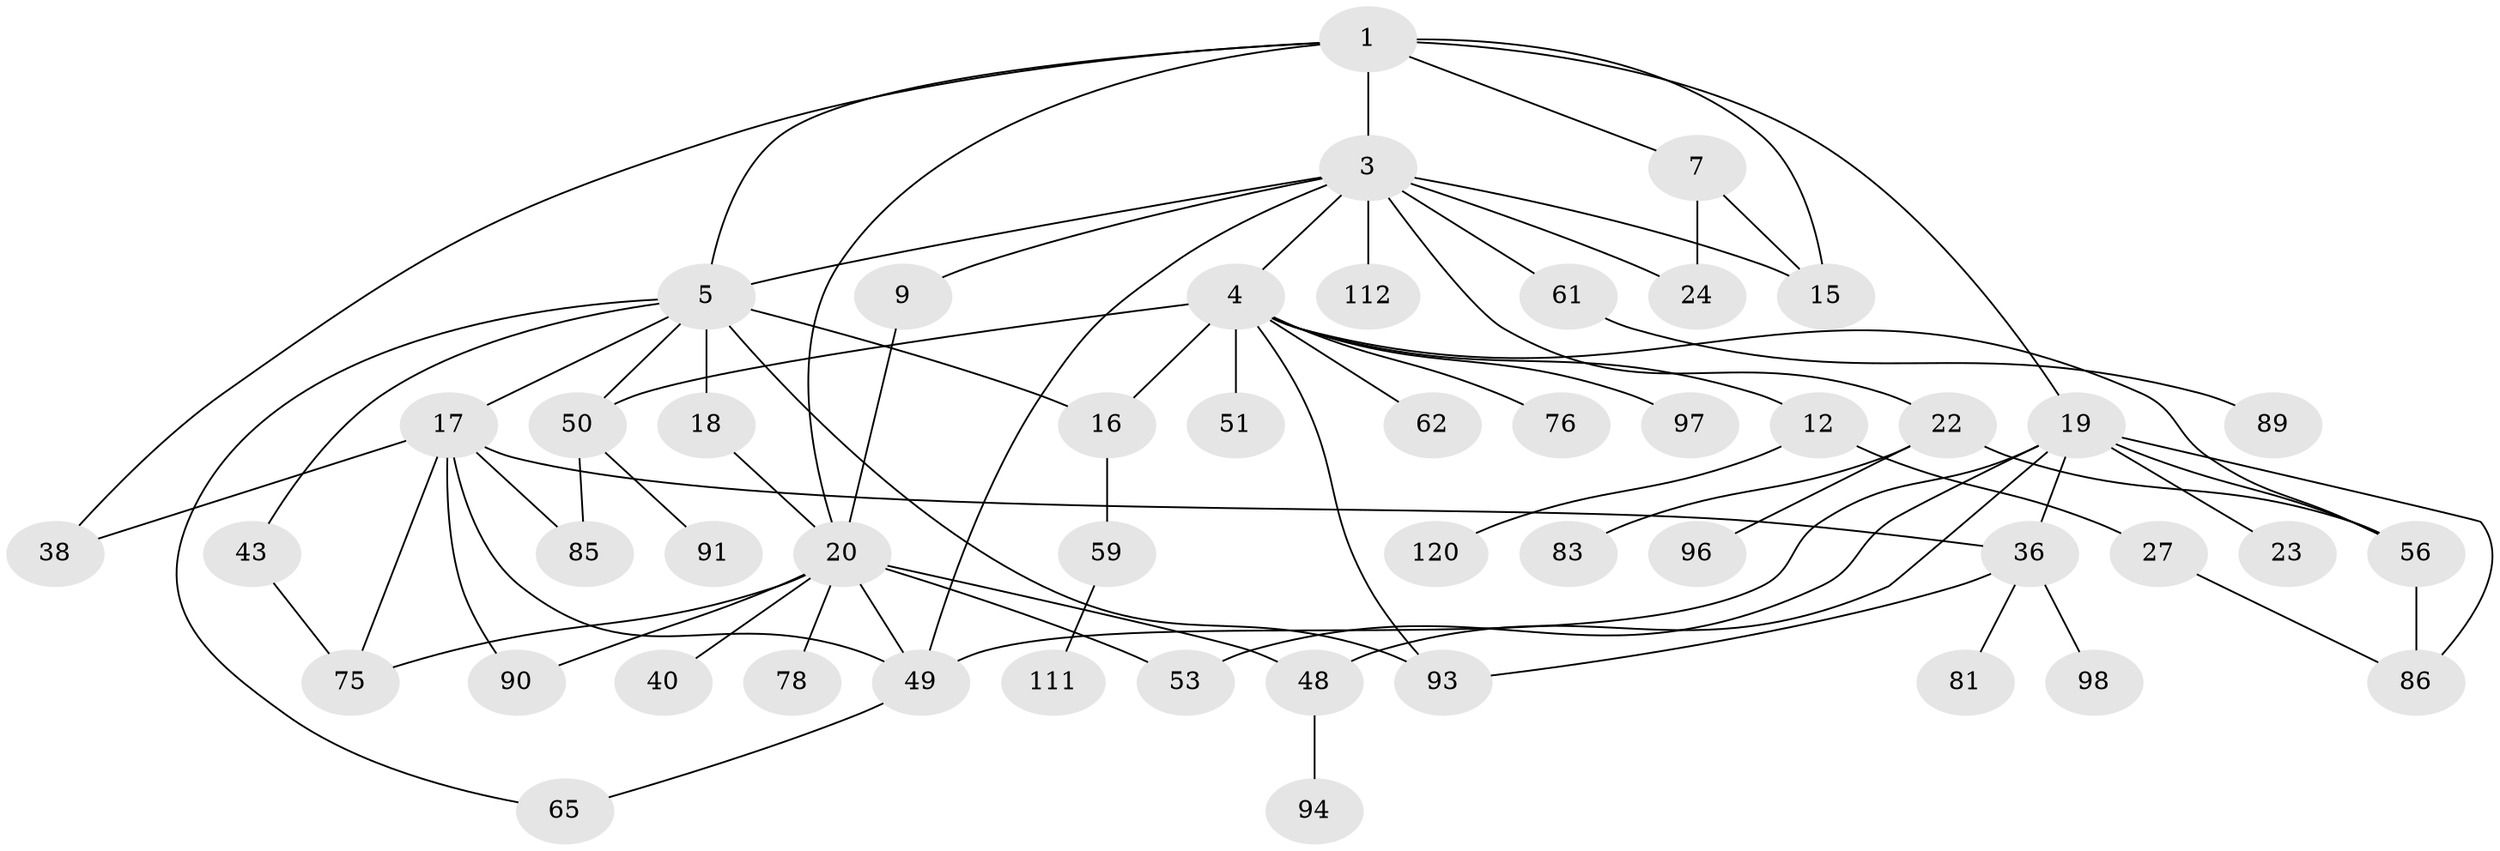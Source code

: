 // original degree distribution, {7: 0.024390243902439025, 2: 0.25203252032520324, 5: 0.06504065040650407, 6: 0.016260162601626018, 3: 0.17886178861788618, 4: 0.13008130081300814, 1: 0.3333333333333333}
// Generated by graph-tools (version 1.1) at 2025/17/03/04/25 18:17:04]
// undirected, 49 vertices, 74 edges
graph export_dot {
graph [start="1"]
  node [color=gray90,style=filled];
  1 [super="+2"];
  3 [super="+10"];
  4 [super="+11+6"];
  5 [super="+69+8+13"];
  7 [super="+30+33"];
  9;
  12;
  15;
  16 [super="+41+26"];
  17 [super="+34"];
  18 [super="+47+28"];
  19 [super="+35"];
  20 [super="+54+39+31+21"];
  22 [super="+29"];
  23;
  24 [super="+57+95"];
  27;
  36 [super="+46"];
  38 [super="+60+84"];
  40 [super="+87"];
  43;
  48 [super="+71"];
  49 [super="+105+55"];
  50 [super="+67"];
  51 [super="+110"];
  53 [super="+73"];
  56 [super="+108+99+79+63"];
  59 [super="+74"];
  61 [super="+72+82"];
  62;
  65 [super="+104"];
  75;
  76;
  78;
  81;
  83;
  85 [super="+107"];
  86 [super="+100+92"];
  89;
  90;
  91;
  93;
  94;
  96;
  97;
  98;
  111;
  112;
  120;
  1 -- 5;
  1 -- 7;
  1 -- 19;
  1 -- 20;
  1 -- 38;
  1 -- 15;
  1 -- 3;
  3 -- 4;
  3 -- 9;
  3 -- 22;
  3 -- 61;
  3 -- 112;
  3 -- 49;
  3 -- 5;
  3 -- 24;
  3 -- 15;
  4 -- 16 [weight=3];
  4 -- 12;
  4 -- 76;
  4 -- 50;
  4 -- 51;
  4 -- 56;
  4 -- 93 [weight=2];
  4 -- 62;
  4 -- 97;
  5 -- 93;
  5 -- 65;
  5 -- 18 [weight=2];
  5 -- 43;
  5 -- 16;
  5 -- 17;
  5 -- 50;
  7 -- 24;
  7 -- 15;
  9 -- 20;
  12 -- 27;
  12 -- 120;
  16 -- 59;
  17 -- 85;
  17 -- 36;
  17 -- 49;
  17 -- 38;
  17 -- 90;
  17 -- 75;
  18 -- 20;
  19 -- 23;
  19 -- 36;
  19 -- 56;
  19 -- 48;
  19 -- 49;
  19 -- 53;
  19 -- 86;
  20 -- 90;
  20 -- 78;
  20 -- 75;
  20 -- 49;
  20 -- 40;
  20 -- 48;
  20 -- 53;
  22 -- 96;
  22 -- 56;
  22 -- 83;
  27 -- 86;
  36 -- 81;
  36 -- 98;
  36 -- 93;
  43 -- 75;
  48 -- 94;
  49 -- 65;
  50 -- 91;
  50 -- 85;
  56 -- 86;
  59 -- 111;
  61 -- 89;
}
